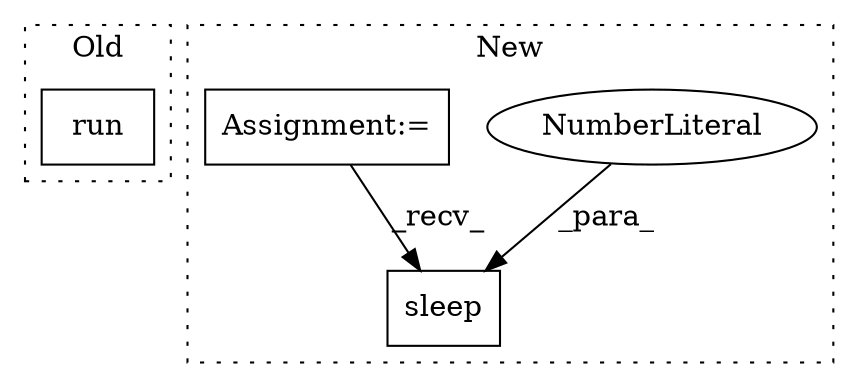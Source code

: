 digraph G {
subgraph cluster0 {
1 [label="run" a="32" s="3319,3350" l="4,1" shape="box"];
label = "Old";
style="dotted";
}
subgraph cluster1 {
2 [label="sleep" a="32" s="3835,3842" l="6,1" shape="box"];
3 [label="NumberLiteral" a="34" s="3841" l="1" shape="ellipse"];
4 [label="Assignment:=" a="7" s="2766" l="4" shape="box"];
label = "New";
style="dotted";
}
3 -> 2 [label="_para_"];
4 -> 2 [label="_recv_"];
}